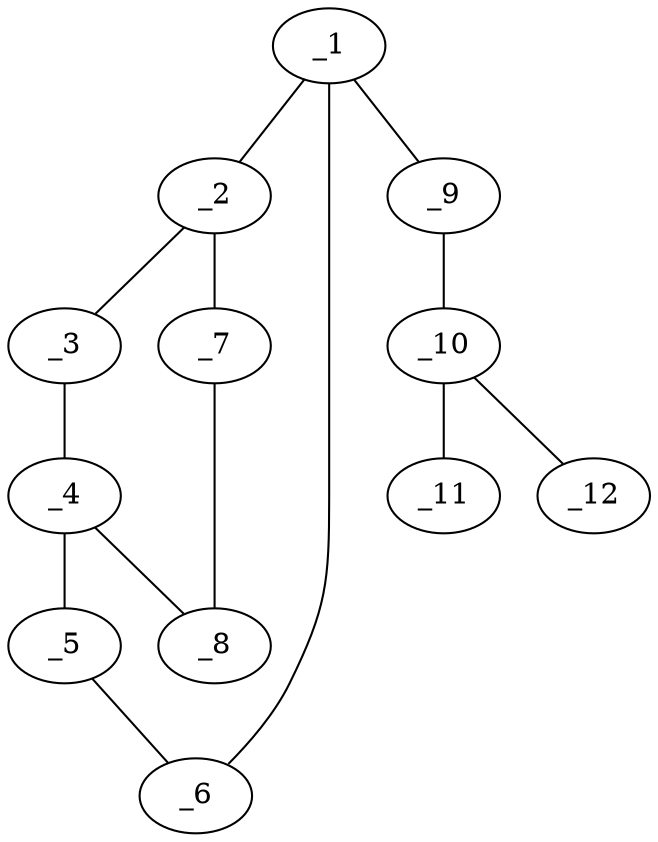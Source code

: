 graph molid623700 {
	_1	 [charge=0,
		chem=1,
		symbol="C  ",
		x="3.4863",
		y="-0.2831"];
	_2	 [charge=0,
		chem=1,
		symbol="C  ",
		x="5.0214",
		y="0.96"];
	_1 -- _2	 [valence=1];
	_6	 [charge=0,
		chem=1,
		symbol="C  ",
		x="2.5727",
		y="0.1236"];
	_1 -- _6	 [valence=1];
	_9	 [charge=0,
		chem=2,
		symbol="O  ",
		x="3.6942",
		y="-1.2613"];
	_1 -- _9	 [valence=1];
	_3	 [charge=0,
		chem=2,
		symbol="O  ",
		x="4.5436",
		y="2.9086"];
	_2 -- _3	 [valence=1];
	_7	 [charge=0,
		chem=2,
		symbol="O  ",
		x="6.8534",
		y="0.2012"];
	_2 -- _7	 [valence=1];
	_4	 [charge=0,
		chem=1,
		symbol="C  ",
		x="5.2803",
		y="1.9259"];
	_3 -- _4	 [valence=1];
	_5	 [charge=0,
		chem=1,
		symbol="C  ",
		x="2.6773",
		y="1.1181"];
	_4 -- _5	 [valence=1];
	_8	 [charge=0,
		chem=2,
		symbol="O  ",
		x="7.1122",
		y="1.1671"];
	_4 -- _8	 [valence=1];
	_5 -- _6	 [valence=1];
	_7 -- _8	 [valence=1];
	_10	 [charge=0,
		chem=1,
		symbol="C  ",
		x="2.9511",
		y="-1.9304"];
	_9 -- _10	 [valence=1];
	_11	 [charge=0,
		chem=1,
		symbol="C  ",
		x="3.159",
		y="-2.9086"];
	_10 -- _11	 [valence=1];
	_12	 [charge=0,
		chem=2,
		symbol="O  ",
		x=2,
		y="-1.6214"];
	_10 -- _12	 [valence=2];
}
